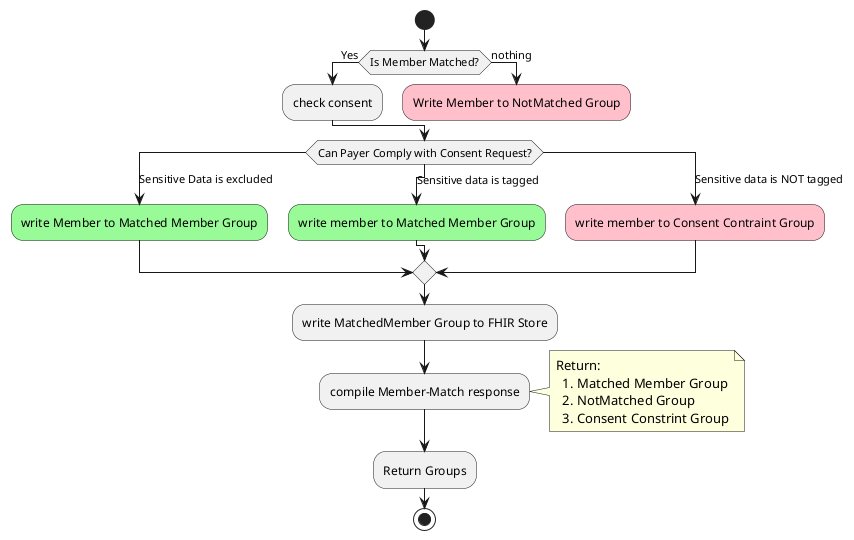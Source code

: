 @startuml
skinparam svgDimensionStyle false

start

if (Is Member Matched?) then (Yes)
  :check consent;
else (nothing)
  #pink:Write Member to NotMatched Group;
  detach
endif


switch (Can Payer Comply with Consent Request?)
case (Sensitive Data is excluded)
  #palegreen:write Member to Matched Member Group;

case (Sensitive data is tagged)
  #palegreen:write member to Matched Member Group;

case (Sensitive data is NOT tagged)
  #pink:write member to Consent Contraint Group;

endswitch

label returngroups
:write MatchedMember Group to FHIR Store;
:compile Member-Match response;
note right
  Return: 
    1. Matched Member Group
    2. NotMatched Group
    3. Consent Constrint Group
endnote
:Return Groups;
stop

@enduml